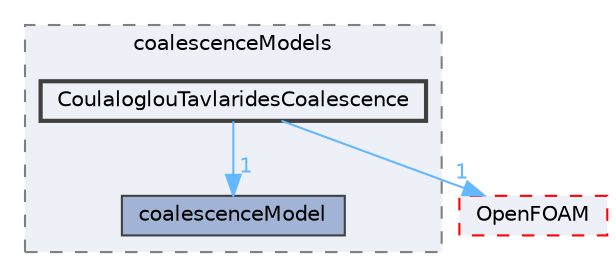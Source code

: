 digraph "src/phaseSystemModels/reactingEuler/multiphaseSystem/populationBalanceModel/coalescenceModels/CoulaloglouTavlaridesCoalescence"
{
 // LATEX_PDF_SIZE
  bgcolor="transparent";
  edge [fontname=Helvetica,fontsize=10,labelfontname=Helvetica,labelfontsize=10];
  node [fontname=Helvetica,fontsize=10,shape=box,height=0.2,width=0.4];
  compound=true
  subgraph clusterdir_eb6757223a942dcd8aa3300e58aa1177 {
    graph [ bgcolor="#edf0f7", pencolor="grey50", label="coalescenceModels", fontname=Helvetica,fontsize=10 style="filled,dashed", URL="dir_eb6757223a942dcd8aa3300e58aa1177.html",tooltip=""]
  dir_7b098a212fa2c155a05b50ecc23d8f8b [label="coalescenceModel", fillcolor="#a2b4d6", color="grey25", style="filled", URL="dir_7b098a212fa2c155a05b50ecc23d8f8b.html",tooltip=""];
  dir_50baa375cdf39d8f80ecfa1ce4b4f992 [label="CoulaloglouTavlaridesCoalescence", fillcolor="#edf0f7", color="grey25", style="filled,bold", URL="dir_50baa375cdf39d8f80ecfa1ce4b4f992.html",tooltip=""];
  }
  dir_c5473ff19b20e6ec4dfe5c310b3778a8 [label="OpenFOAM", fillcolor="#edf0f7", color="red", style="filled,dashed", URL="dir_c5473ff19b20e6ec4dfe5c310b3778a8.html",tooltip=""];
  dir_50baa375cdf39d8f80ecfa1ce4b4f992->dir_7b098a212fa2c155a05b50ecc23d8f8b [headlabel="1", labeldistance=1.5 headhref="dir_000700_000517.html" href="dir_000700_000517.html" color="steelblue1" fontcolor="steelblue1"];
  dir_50baa375cdf39d8f80ecfa1ce4b4f992->dir_c5473ff19b20e6ec4dfe5c310b3778a8 [headlabel="1", labeldistance=1.5 headhref="dir_000700_002695.html" href="dir_000700_002695.html" color="steelblue1" fontcolor="steelblue1"];
}

